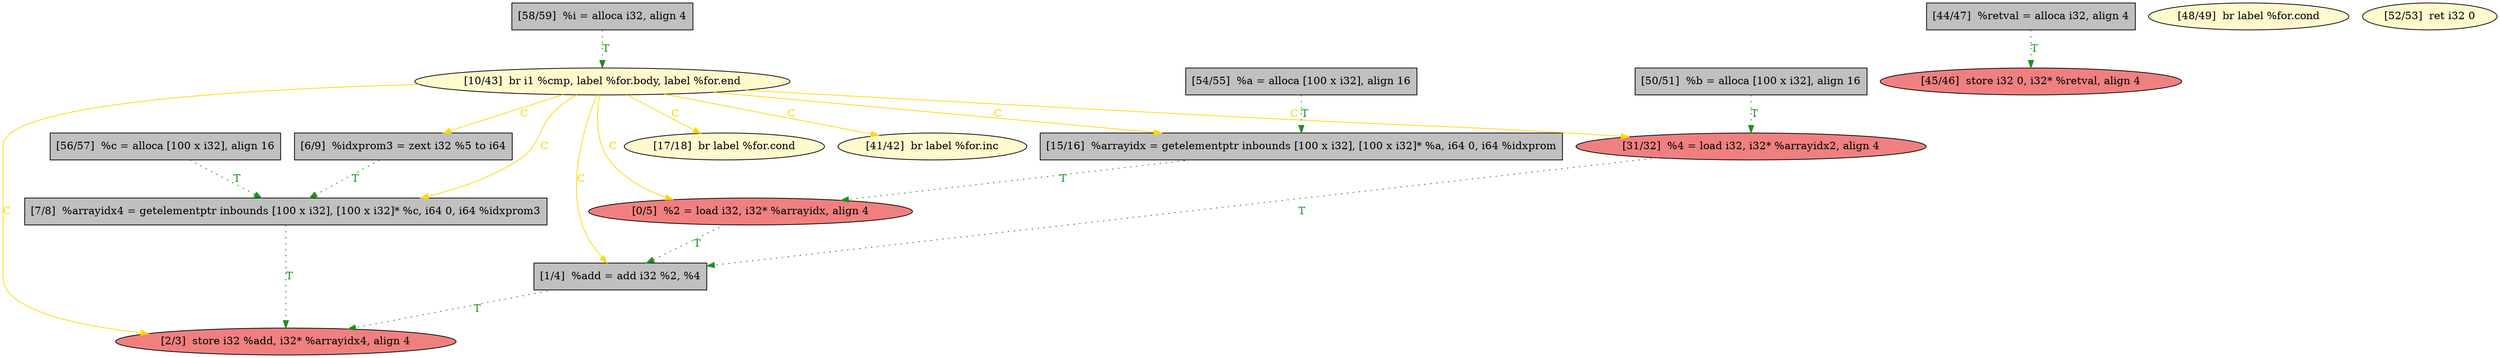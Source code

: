 
digraph G {


node77 [fillcolor=lemonchiffon,label="[10/43]  br i1 %cmp, label %for.body, label %for.end",shape=ellipse,style=filled ]
node76 [fillcolor=grey,label="[1/4]  %add = add i32 %2, %4",shape=rectangle,style=filled ]
node61 [fillcolor=grey,label="[6/9]  %idxprom3 = zext i32 %5 to i64",shape=rectangle,style=filled ]
node69 [fillcolor=grey,label="[54/55]  %a = alloca [100 x i32], align 16",shape=rectangle,style=filled ]
node74 [fillcolor=grey,label="[15/16]  %arrayidx = getelementptr inbounds [100 x i32], [100 x i32]* %a, i64 0, i64 %idxprom",shape=rectangle,style=filled ]
node60 [fillcolor=lightcoral,label="[0/5]  %2 = load i32, i32* %arrayidx, align 4",shape=ellipse,style=filled ]
node64 [fillcolor=lightcoral,label="[31/32]  %4 = load i32, i32* %arrayidx2, align 4",shape=ellipse,style=filled ]
node65 [fillcolor=grey,label="[50/51]  %b = alloca [100 x i32], align 16",shape=rectangle,style=filled ]
node66 [fillcolor=lightcoral,label="[2/3]  store i32 %add, i32* %arrayidx4, align 4",shape=ellipse,style=filled ]
node67 [fillcolor=lemonchiffon,label="[17/18]  br label %for.cond",shape=ellipse,style=filled ]
node70 [fillcolor=grey,label="[7/8]  %arrayidx4 = getelementptr inbounds [100 x i32], [100 x i32]* %c, i64 0, i64 %idxprom3",shape=rectangle,style=filled ]
node62 [fillcolor=grey,label="[44/47]  %retval = alloca i32, align 4",shape=rectangle,style=filled ]
node73 [fillcolor=grey,label="[58/59]  %i = alloca i32, align 4",shape=rectangle,style=filled ]
node68 [fillcolor=lemonchiffon,label="[41/42]  br label %for.inc",shape=ellipse,style=filled ]
node71 [fillcolor=lemonchiffon,label="[48/49]  br label %for.cond",shape=ellipse,style=filled ]
node63 [fillcolor=lemonchiffon,label="[52/53]  ret i32 0",shape=ellipse,style=filled ]
node72 [fillcolor=grey,label="[56/57]  %c = alloca [100 x i32], align 16",shape=rectangle,style=filled ]
node75 [fillcolor=lightcoral,label="[45/46]  store i32 0, i32* %retval, align 4",shape=ellipse,style=filled ]

node77->node67 [color=gold,label="C",fontcolor=gold ]
node77->node64 [color=gold,label="C",fontcolor=gold ]
node77->node61 [color=gold,label="C",fontcolor=gold ]
node77->node66 [color=gold,label="C",fontcolor=gold ]
node61->node70 [style=dotted,color=forestgreen,label="T",penwidth=1.0,fontcolor=forestgreen ]
node69->node74 [style=dotted,color=forestgreen,label="T",penwidth=1.0,fontcolor=forestgreen ]
node77->node74 [color=gold,label="C",fontcolor=gold ]
node77->node68 [color=gold,label="C",fontcolor=gold ]
node62->node75 [style=dotted,color=forestgreen,label="T",penwidth=1.0,fontcolor=forestgreen ]
node60->node76 [style=dotted,color=forestgreen,label="T",penwidth=1.0,fontcolor=forestgreen ]
node72->node70 [style=dotted,color=forestgreen,label="T",penwidth=1.0,fontcolor=forestgreen ]
node77->node76 [color=gold,label="C",fontcolor=gold ]
node64->node76 [style=dotted,color=forestgreen,label="T",penwidth=1.0,fontcolor=forestgreen ]
node70->node66 [style=dotted,color=forestgreen,label="T",penwidth=1.0,fontcolor=forestgreen ]
node77->node70 [color=gold,label="C",fontcolor=gold ]
node65->node64 [style=dotted,color=forestgreen,label="T",penwidth=1.0,fontcolor=forestgreen ]
node76->node66 [style=dotted,color=forestgreen,label="T",penwidth=1.0,fontcolor=forestgreen ]
node74->node60 [style=dotted,color=forestgreen,label="T",penwidth=1.0,fontcolor=forestgreen ]
node73->node77 [style=dotted,color=forestgreen,label="T",penwidth=1.0,fontcolor=forestgreen ]
node77->node60 [color=gold,label="C",fontcolor=gold ]


}
